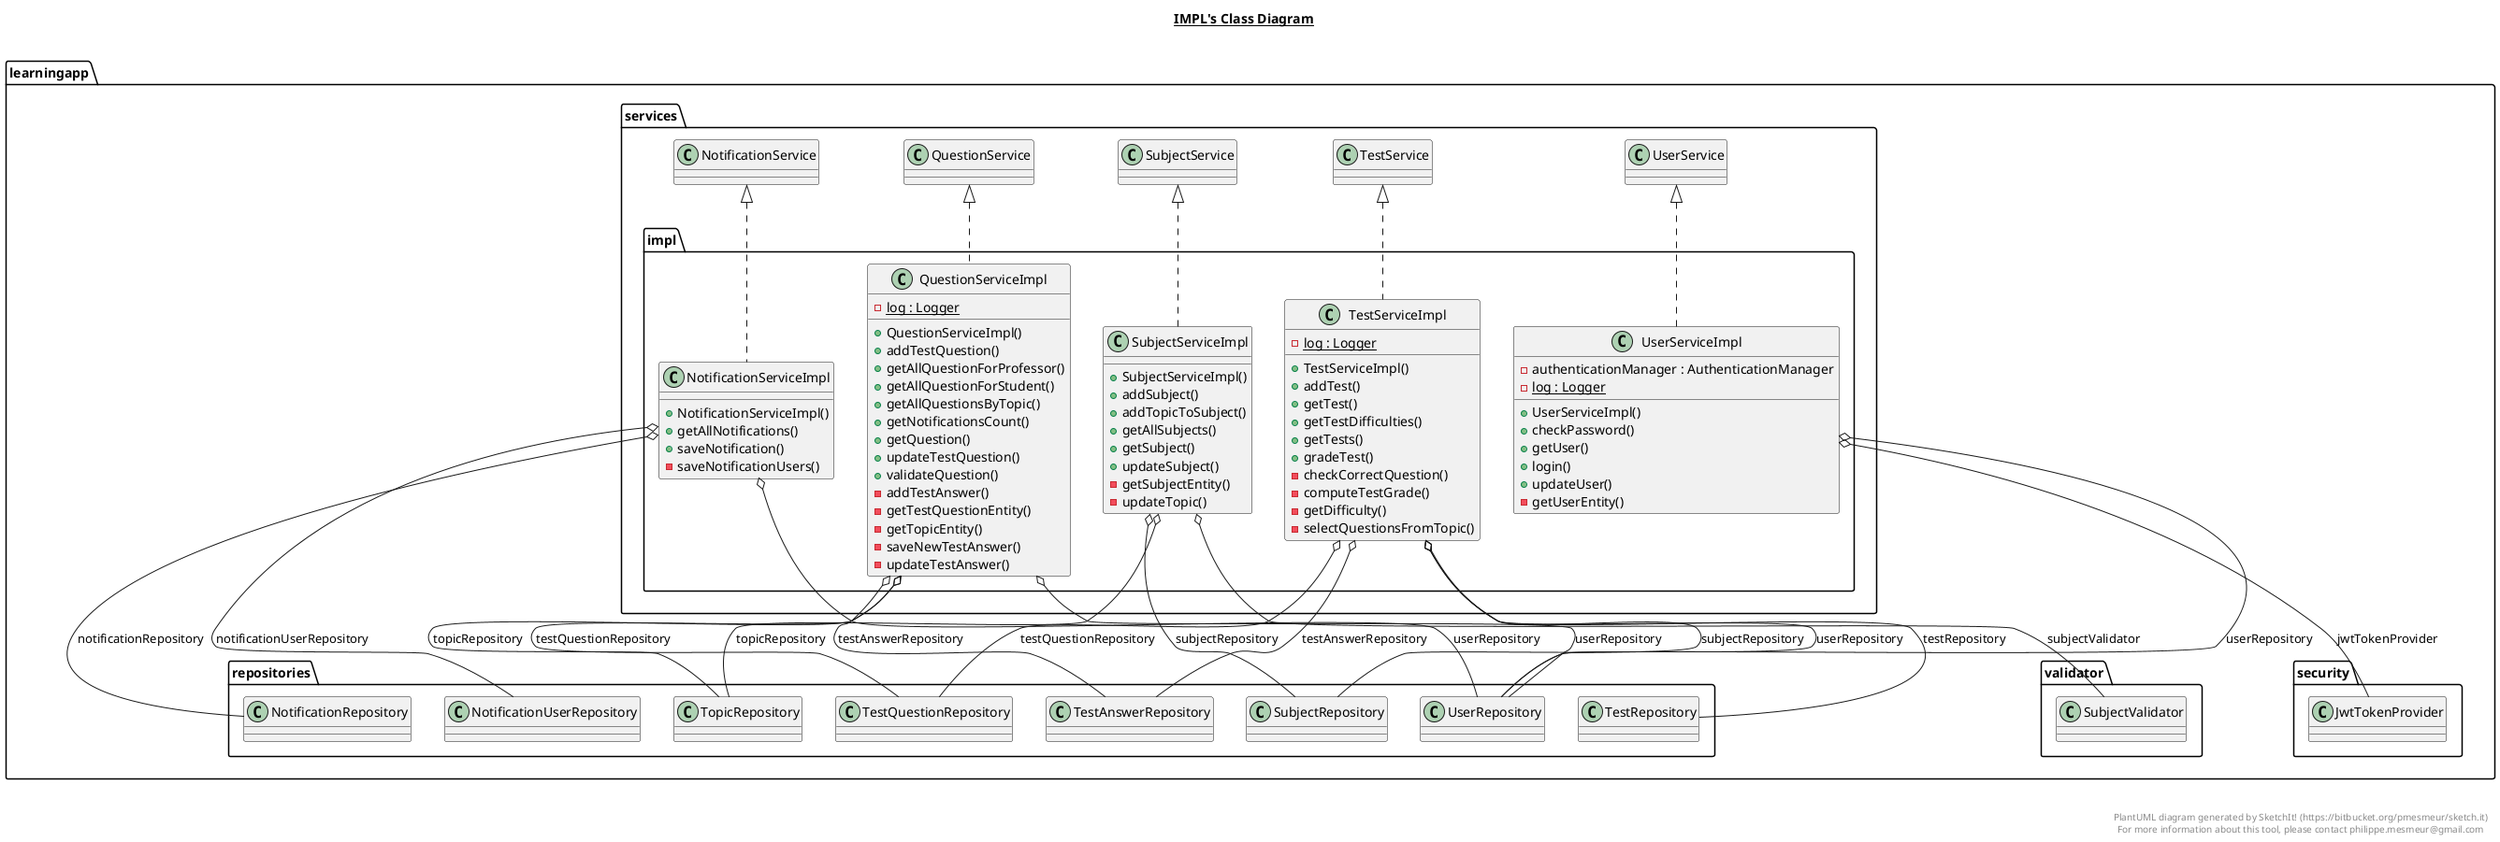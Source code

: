@startuml

title __IMPL's Class Diagram__\n

  namespace learningapp {
    namespace services {
      namespace impl {
        class learningapp.services.impl.NotificationServiceImpl {
            + NotificationServiceImpl()
            + getAllNotifications()
            + saveNotification()
            - saveNotificationUsers()
        }
      }
    }
  }
  

  namespace learningapp {
    namespace services {
      namespace impl {
        class learningapp.services.impl.QuestionServiceImpl {
            {static} - log : Logger
            + QuestionServiceImpl()
            + addTestQuestion()
            + getAllQuestionForProfessor()
            + getAllQuestionForStudent()
            + getAllQuestionsByTopic()
            + getNotificationsCount()
            + getQuestion()
            + updateTestQuestion()
            + validateQuestion()
            - addTestAnswer()
            - getTestQuestionEntity()
            - getTopicEntity()
            - saveNewTestAnswer()
            - updateTestAnswer()
        }
      }
    }
  }
  

  namespace learningapp {
    namespace services {
      namespace impl {
        class learningapp.services.impl.SubjectServiceImpl {
            + SubjectServiceImpl()
            + addSubject()
            + addTopicToSubject()
            + getAllSubjects()
            + getSubject()
            + updateSubject()
            - getSubjectEntity()
            - updateTopic()
        }
      }
    }
  }
  

  namespace learningapp {
    namespace services {
      namespace impl {
        class learningapp.services.impl.TestServiceImpl {
            {static} - log : Logger
            + TestServiceImpl()
            + addTest()
            + getTest()
            + getTestDifficulties()
            + getTests()
            + gradeTest()
            - checkCorrectQuestion()
            - computeTestGrade()
            - getDifficulty()
            - selectQuestionsFromTopic()
        }
      }
    }
  }
  

  namespace learningapp {
    namespace services {
      namespace impl {
        class learningapp.services.impl.UserServiceImpl {
            - authenticationManager : AuthenticationManager
            {static} - log : Logger
            + UserServiceImpl()
            + checkPassword()
            + getUser()
            + login()
            + updateUser()
            - getUserEntity()
        }
      }
    }
  }
  

  learningapp.services.impl.NotificationServiceImpl .up.|> learningapp.services.NotificationService
  learningapp.services.impl.NotificationServiceImpl o-- learningapp.repositories.NotificationRepository : notificationRepository
  learningapp.services.impl.NotificationServiceImpl o-- learningapp.repositories.NotificationUserRepository : notificationUserRepository
  learningapp.services.impl.NotificationServiceImpl o-- learningapp.repositories.UserRepository : userRepository
  learningapp.services.impl.QuestionServiceImpl .up.|> learningapp.services.QuestionService
  learningapp.services.impl.QuestionServiceImpl o-- learningapp.repositories.TestAnswerRepository : testAnswerRepository
  learningapp.services.impl.QuestionServiceImpl o-- learningapp.repositories.TestQuestionRepository : testQuestionRepository
  learningapp.services.impl.QuestionServiceImpl o-- learningapp.repositories.TopicRepository : topicRepository
  learningapp.services.impl.QuestionServiceImpl o-- learningapp.repositories.UserRepository : userRepository
  learningapp.services.impl.SubjectServiceImpl .up.|> learningapp.services.SubjectService
  learningapp.services.impl.SubjectServiceImpl o-- learningapp.repositories.SubjectRepository : subjectRepository
  learningapp.services.impl.SubjectServiceImpl o-- learningapp.validator.SubjectValidator : subjectValidator
  learningapp.services.impl.SubjectServiceImpl o-- learningapp.repositories.TopicRepository : topicRepository
  learningapp.services.impl.TestServiceImpl .up.|> learningapp.services.TestService
  learningapp.services.impl.TestServiceImpl o-- learningapp.repositories.SubjectRepository : subjectRepository
  learningapp.services.impl.TestServiceImpl o-- learningapp.repositories.TestAnswerRepository : testAnswerRepository
  learningapp.services.impl.TestServiceImpl o-- learningapp.repositories.TestQuestionRepository : testQuestionRepository
  learningapp.services.impl.TestServiceImpl o-- learningapp.repositories.TestRepository : testRepository
  learningapp.services.impl.TestServiceImpl o-- learningapp.repositories.UserRepository : userRepository
  learningapp.services.impl.UserServiceImpl .up.|> learningapp.services.UserService
  learningapp.services.impl.UserServiceImpl o-- learningapp.security.JwtTokenProvider : jwtTokenProvider
  learningapp.services.impl.UserServiceImpl o-- learningapp.repositories.UserRepository : userRepository


right footer


PlantUML diagram generated by SketchIt! (https://bitbucket.org/pmesmeur/sketch.it)
For more information about this tool, please contact philippe.mesmeur@gmail.com
endfooter

@enduml
